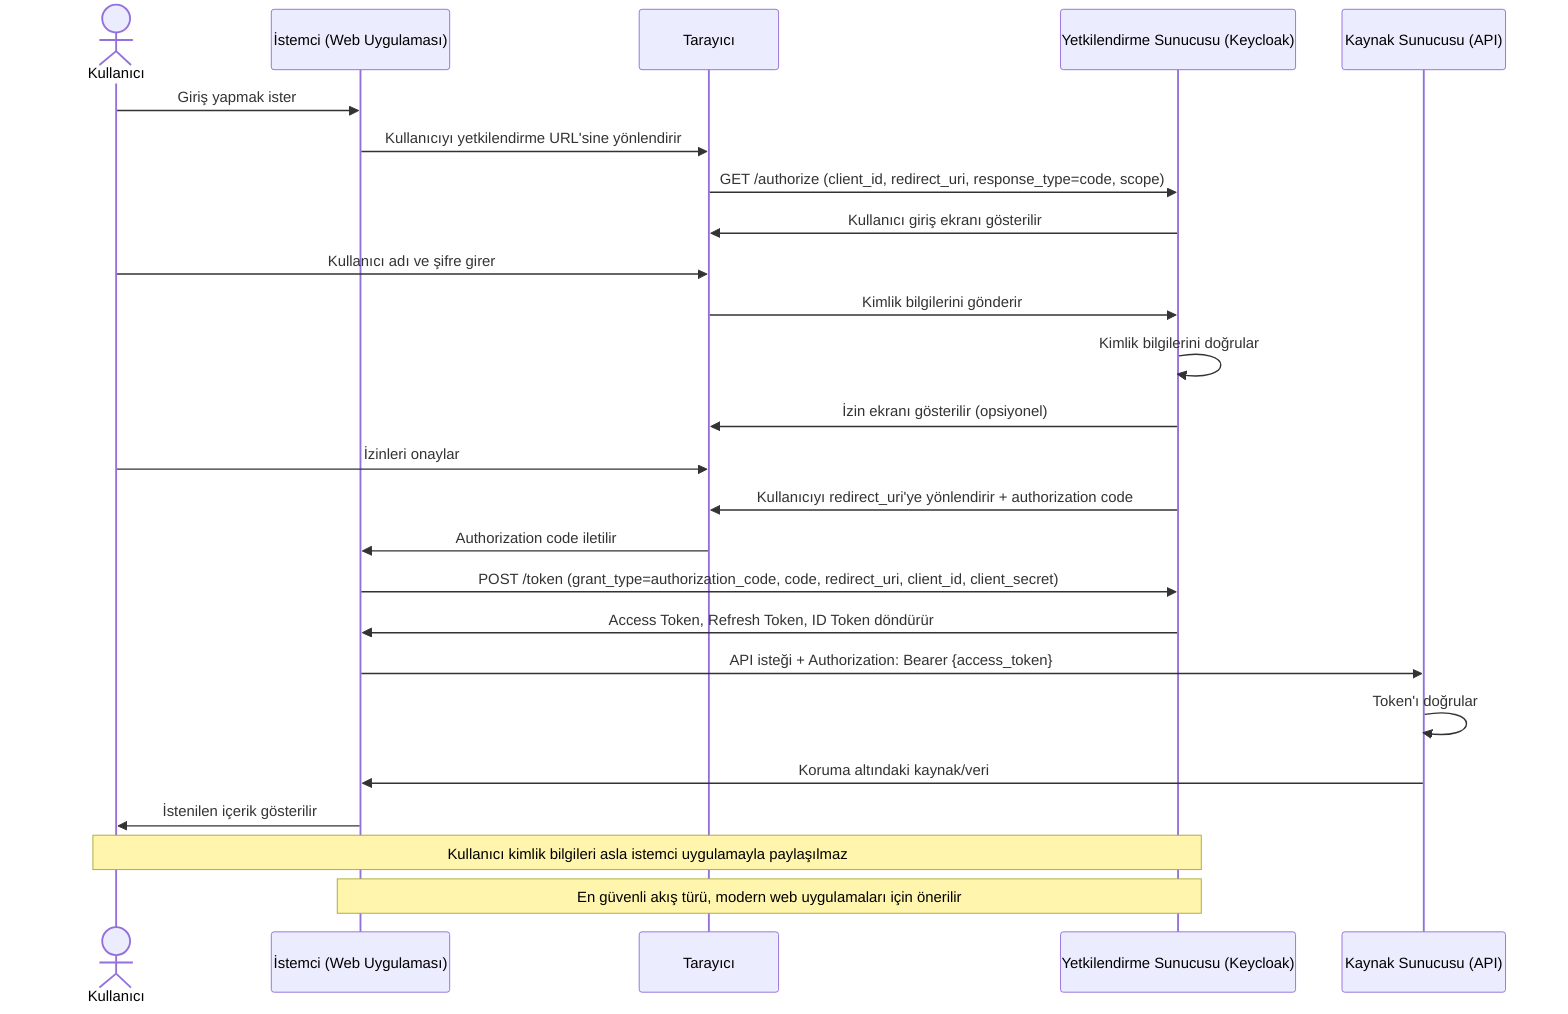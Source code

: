 sequenceDiagram
    actor User as Kullanıcı
    participant Client as İstemci (Web Uygulaması)
    participant Browser as Tarayıcı
    participant AuthServer as Yetkilendirme Sunucusu (Keycloak)
    participant ResourceServer as Kaynak Sunucusu (API)

    User->>Client: Giriş yapmak ister
    Client->>Browser: Kullanıcıyı yetkilendirme URL'sine yönlendirir
    Browser->>AuthServer: GET /authorize (client_id, redirect_uri, response_type=code, scope)
    AuthServer->>Browser: Kullanıcı giriş ekranı gösterilir
    User->>Browser: Kullanıcı adı ve şifre girer
    Browser->>AuthServer: Kimlik bilgilerini gönderir
    AuthServer->>AuthServer: Kimlik bilgilerini doğrular
    AuthServer->>Browser: İzin ekranı gösterilir (opsiyonel)
    User->>Browser: İzinleri onaylar
    AuthServer->>Browser: Kullanıcıyı redirect_uri'ye yönlendirir + authorization code
    Browser->>Client: Authorization code iletilir

    Client->>AuthServer: POST /token (grant_type=authorization_code, code, redirect_uri, client_id, client_secret)
    AuthServer->>Client: Access Token, Refresh Token, ID Token döndürür

    Client->>ResourceServer: API isteği + Authorization: Bearer {access_token}
    ResourceServer->>ResourceServer: Token'ı doğrular
    ResourceServer->>Client: Koruma altındaki kaynak/veri
    Client->>User: İstenilen içerik gösterilir

    Note over User, AuthServer: Kullanıcı kimlik bilgileri asla istemci uygulamayla paylaşılmaz
    Note over Client, AuthServer: En güvenli akış türü, modern web uygulamaları için önerilir